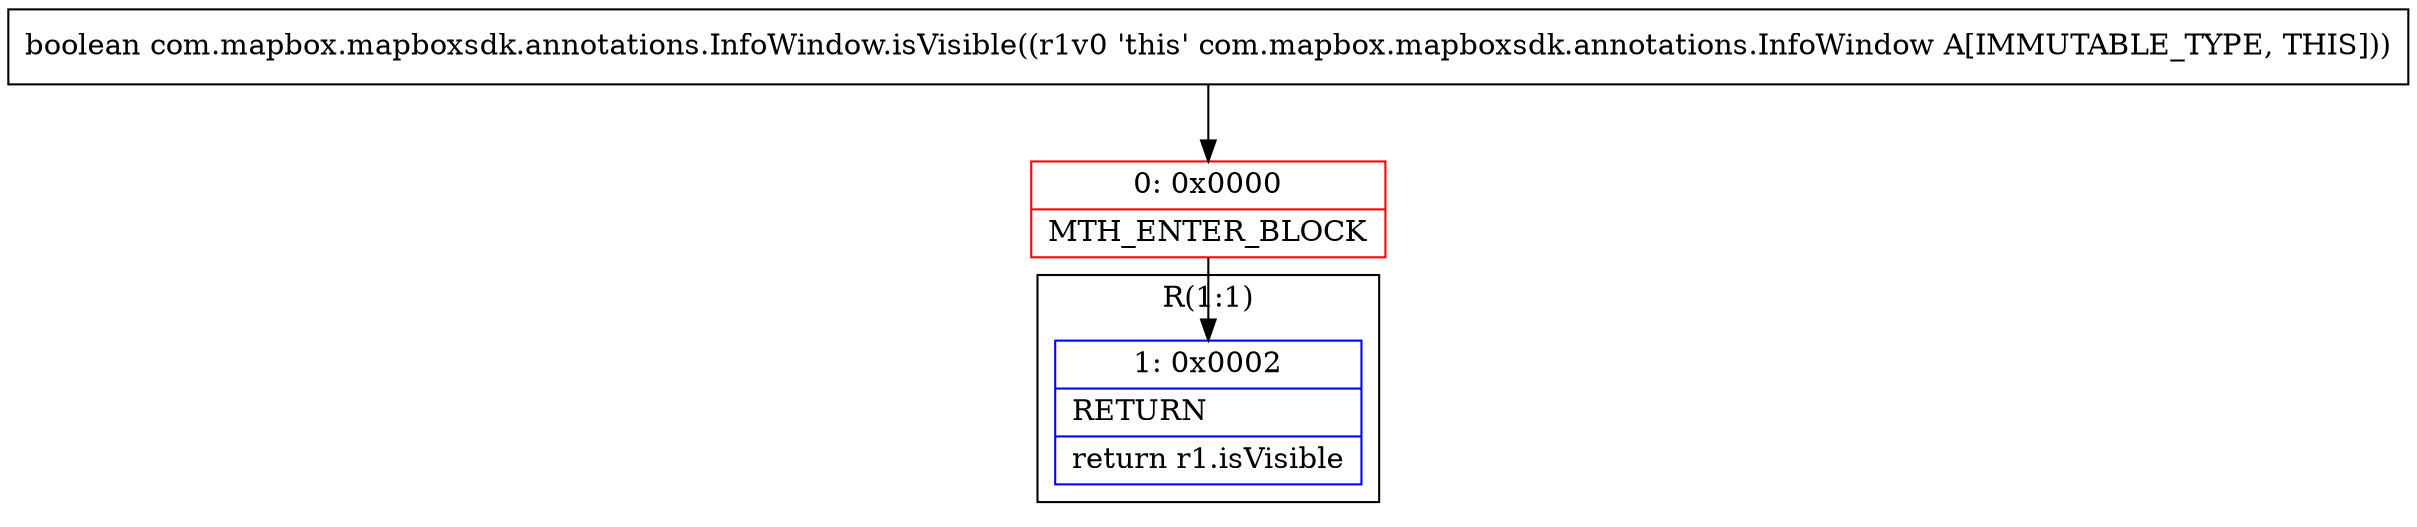 digraph "CFG forcom.mapbox.mapboxsdk.annotations.InfoWindow.isVisible()Z" {
subgraph cluster_Region_717311206 {
label = "R(1:1)";
node [shape=record,color=blue];
Node_1 [shape=record,label="{1\:\ 0x0002|RETURN\l|return r1.isVisible\l}"];
}
Node_0 [shape=record,color=red,label="{0\:\ 0x0000|MTH_ENTER_BLOCK\l}"];
MethodNode[shape=record,label="{boolean com.mapbox.mapboxsdk.annotations.InfoWindow.isVisible((r1v0 'this' com.mapbox.mapboxsdk.annotations.InfoWindow A[IMMUTABLE_TYPE, THIS])) }"];
MethodNode -> Node_0;
Node_0 -> Node_1;
}

